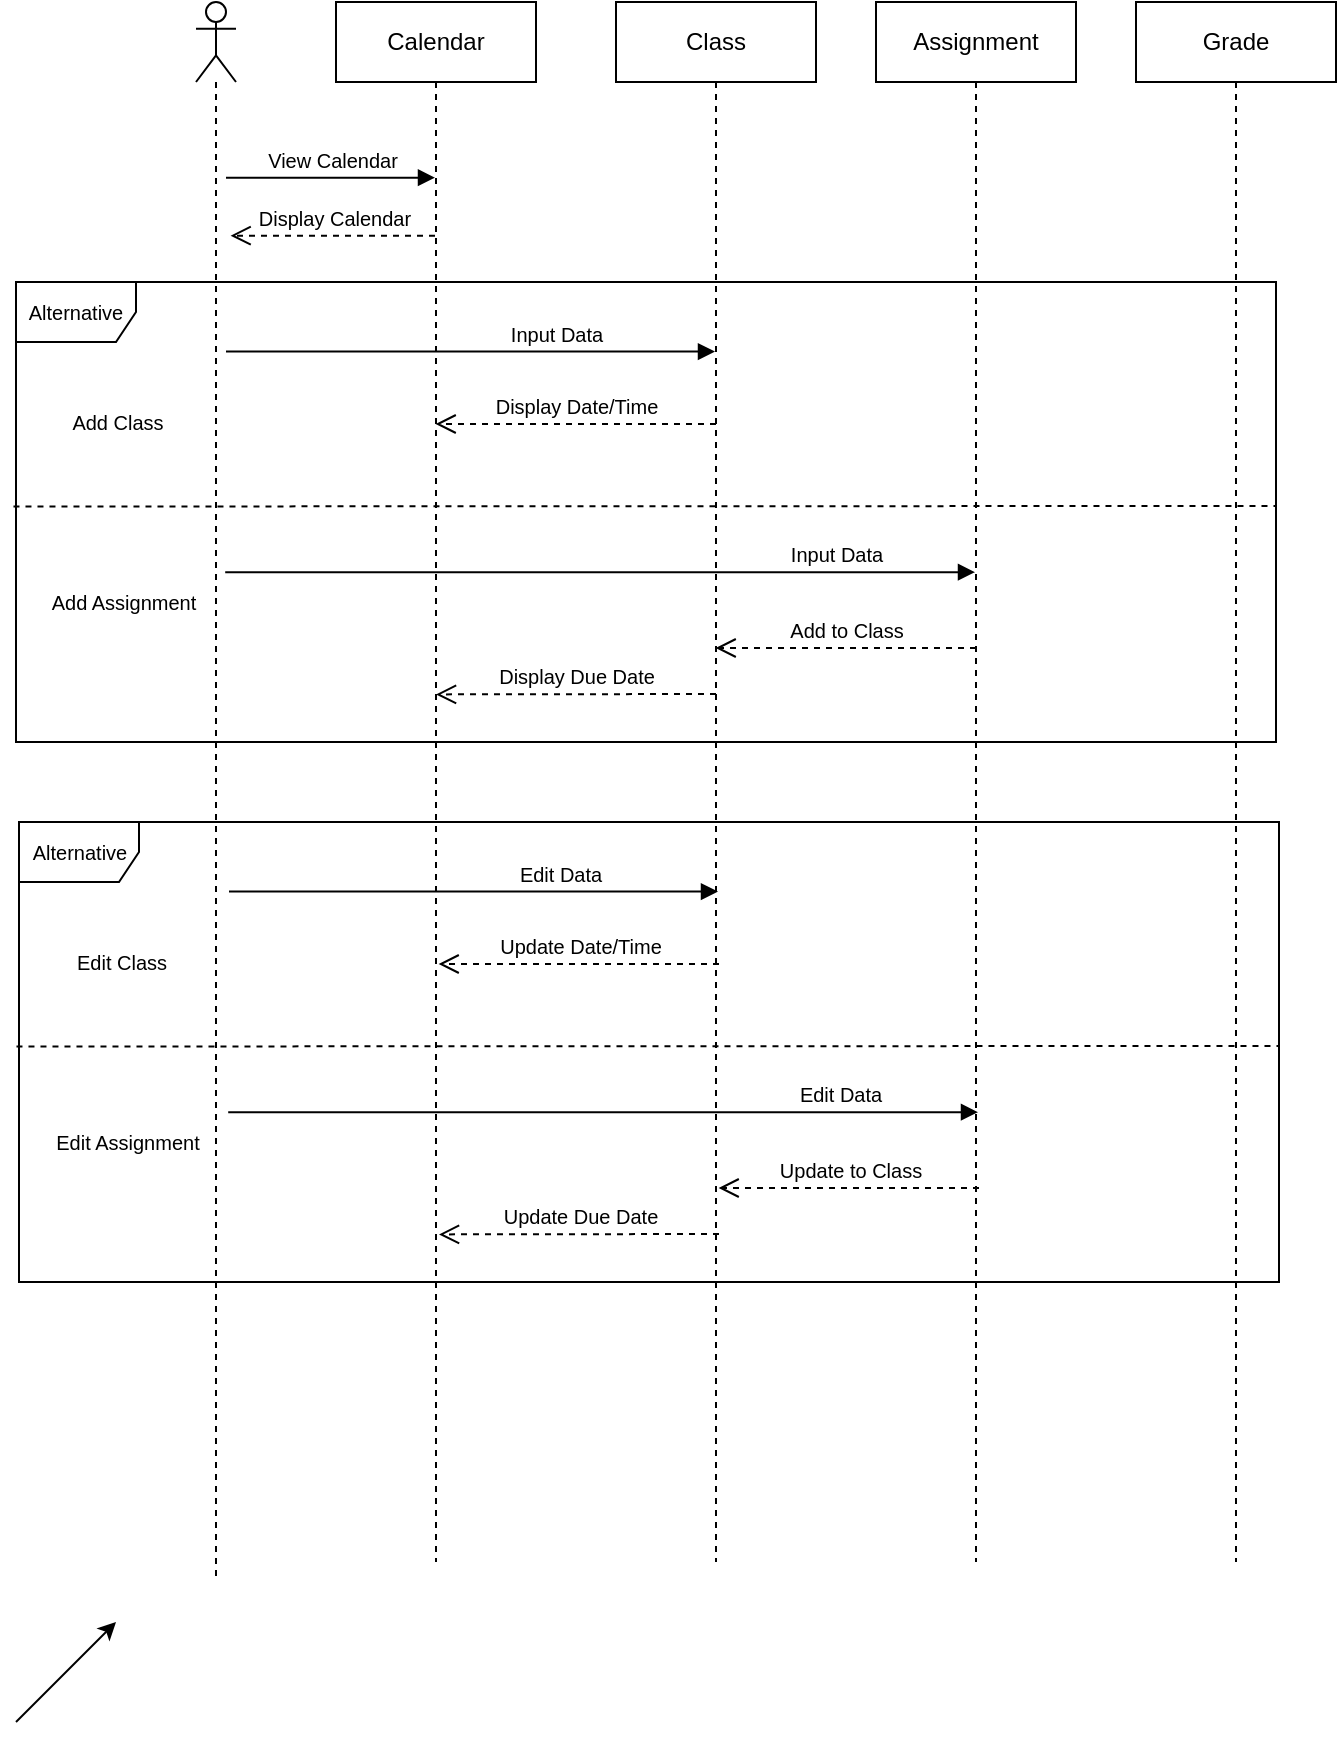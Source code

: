 <mxfile version="12.2.3" type="github" pages="1">
  <diagram id="DYiv6ho6aOKQlm7IbqUo" name="Page-1">
    <mxGraphModel dx="1059" dy="567" grid="1" gridSize="10" guides="1" tooltips="1" connect="1" arrows="1" fold="1" page="1" pageScale="1" pageWidth="850" pageHeight="1100" math="0" shadow="0">
      <root>
        <mxCell id="0"/>
        <mxCell id="1" parent="0"/>
        <mxCell id="kfKHrsnDWXwaTQU-DB87-9" value="Alternative" style="shape=umlFrame;whiteSpace=wrap;html=1;fontSize=10;verticalAlign=middle;align=center;" vertex="1" parent="1">
          <mxGeometry x="70" y="180" width="630" height="230" as="geometry"/>
        </mxCell>
        <mxCell id="WDv6F4QW04f4AdGiOpo--1" value="" style="shape=umlLifeline;participant=umlActor;perimeter=lifelinePerimeter;whiteSpace=wrap;html=1;container=1;collapsible=0;recursiveResize=0;verticalAlign=top;spacingTop=36;labelBackgroundColor=#ffffff;outlineConnect=0;" parent="1" vertex="1">
          <mxGeometry x="160" y="40" width="20" height="790" as="geometry"/>
        </mxCell>
        <mxCell id="WDv6F4QW04f4AdGiOpo--2" value="Calendar" style="shape=umlLifeline;perimeter=lifelinePerimeter;whiteSpace=wrap;html=1;container=1;collapsible=0;recursiveResize=0;outlineConnect=0;" parent="1" vertex="1">
          <mxGeometry x="230" y="40" width="100" height="780" as="geometry"/>
        </mxCell>
        <mxCell id="WDv6F4QW04f4AdGiOpo--3" value="Class" style="shape=umlLifeline;perimeter=lifelinePerimeter;whiteSpace=wrap;html=1;container=1;collapsible=0;recursiveResize=0;outlineConnect=0;" parent="1" vertex="1">
          <mxGeometry x="370" y="40" width="100" height="780" as="geometry"/>
        </mxCell>
        <mxCell id="WDv6F4QW04f4AdGiOpo--4" value="Assignment" style="shape=umlLifeline;perimeter=lifelinePerimeter;whiteSpace=wrap;html=1;container=1;collapsible=0;recursiveResize=0;outlineConnect=0;" parent="1" vertex="1">
          <mxGeometry x="500" y="40" width="100" height="780" as="geometry"/>
        </mxCell>
        <mxCell id="WDv6F4QW04f4AdGiOpo--8" value="Grade" style="shape=umlLifeline;perimeter=lifelinePerimeter;whiteSpace=wrap;html=1;container=1;collapsible=0;recursiveResize=0;outlineConnect=0;" parent="1" vertex="1">
          <mxGeometry x="630" y="40" width="100" height="780" as="geometry"/>
        </mxCell>
        <mxCell id="WDv6F4QW04f4AdGiOpo--9" value="View Calendar" style="html=1;verticalAlign=bottom;endArrow=block;exitX=1;exitY=0.096;exitDx=0;exitDy=0;exitPerimeter=0;fontSize=10;" parent="1" target="WDv6F4QW04f4AdGiOpo--2" edge="1">
          <mxGeometry width="80" relative="1" as="geometry">
            <mxPoint x="175" y="127.84" as="sourcePoint"/>
            <mxPoint x="260" y="120" as="targetPoint"/>
          </mxGeometry>
        </mxCell>
        <mxCell id="WDv6F4QW04f4AdGiOpo--10" value="Display Calendar" style="html=1;verticalAlign=bottom;endArrow=open;dashed=1;endSize=8;entryX=1.229;entryY=0.196;entryDx=0;entryDy=0;entryPerimeter=0;fontSize=10;" parent="1" edge="1" source="WDv6F4QW04f4AdGiOpo--2">
          <mxGeometry relative="1" as="geometry">
            <mxPoint x="280" y="150" as="sourcePoint"/>
            <mxPoint x="177.29" y="156.84" as="targetPoint"/>
          </mxGeometry>
        </mxCell>
        <mxCell id="WDv6F4QW04f4AdGiOpo--16" value="Input Data" style="html=1;verticalAlign=bottom;endArrow=block;fontSize=10;exitX=1;exitY=0.494;exitDx=0;exitDy=0;exitPerimeter=0;" parent="1" edge="1">
          <mxGeometry x="0.35" width="80" relative="1" as="geometry">
            <mxPoint x="175" y="214.8" as="sourcePoint"/>
            <mxPoint x="419.5" y="214.8" as="targetPoint"/>
            <mxPoint as="offset"/>
          </mxGeometry>
        </mxCell>
        <mxCell id="kfKHrsnDWXwaTQU-DB87-1" value="Display Date/Time" style="html=1;verticalAlign=bottom;endArrow=open;dashed=1;endSize=8;fontSize=10;" edge="1" parent="1">
          <mxGeometry relative="1" as="geometry">
            <mxPoint x="420" y="251" as="sourcePoint"/>
            <mxPoint x="279.81" y="251.0" as="targetPoint"/>
          </mxGeometry>
        </mxCell>
        <mxCell id="kfKHrsnDWXwaTQU-DB87-2" value="Input Data" style="html=1;verticalAlign=bottom;endArrow=block;exitX=0.96;exitY=0.621;exitDx=0;exitDy=0;exitPerimeter=0;fontSize=10;" edge="1" parent="1">
          <mxGeometry x="0.629" width="80" relative="1" as="geometry">
            <mxPoint x="174.6" y="325.09" as="sourcePoint"/>
            <mxPoint x="549.5" y="325.09" as="targetPoint"/>
            <mxPoint as="offset"/>
          </mxGeometry>
        </mxCell>
        <mxCell id="kfKHrsnDWXwaTQU-DB87-7" value="Add to Class" style="html=1;verticalAlign=bottom;endArrow=open;dashed=1;endSize=8;fontSize=10;" edge="1" parent="1">
          <mxGeometry relative="1" as="geometry">
            <mxPoint x="550" y="363" as="sourcePoint"/>
            <mxPoint x="419.81" y="363.0" as="targetPoint"/>
          </mxGeometry>
        </mxCell>
        <mxCell id="kfKHrsnDWXwaTQU-DB87-8" value="Display Due Date" style="html=1;verticalAlign=bottom;endArrow=open;dashed=1;endSize=8;fontSize=10;entryX=0.5;entryY=0.564;entryDx=0;entryDy=0;entryPerimeter=0;" edge="1" parent="1">
          <mxGeometry relative="1" as="geometry">
            <mxPoint x="420" y="386" as="sourcePoint"/>
            <mxPoint x="280" y="386.2" as="targetPoint"/>
          </mxGeometry>
        </mxCell>
        <mxCell id="kfKHrsnDWXwaTQU-DB87-11" value="" style="endArrow=none;dashed=1;html=1;fontSize=10;exitX=-0.002;exitY=0.488;exitDx=0;exitDy=0;exitPerimeter=0;" edge="1" parent="1" source="kfKHrsnDWXwaTQU-DB87-9">
          <mxGeometry width="50" height="50" relative="1" as="geometry">
            <mxPoint x="91" y="292" as="sourcePoint"/>
            <mxPoint x="700" y="292" as="targetPoint"/>
          </mxGeometry>
        </mxCell>
        <mxCell id="kfKHrsnDWXwaTQU-DB87-13" value="Add Class" style="text;html=1;strokeColor=none;fillColor=none;align=center;verticalAlign=middle;whiteSpace=wrap;rounded=0;fontSize=10;" vertex="1" parent="1">
          <mxGeometry x="81" y="220" width="80" height="60" as="geometry"/>
        </mxCell>
        <mxCell id="kfKHrsnDWXwaTQU-DB87-16" value="Add Assignment" style="text;html=1;strokeColor=none;fillColor=none;align=center;verticalAlign=middle;whiteSpace=wrap;rounded=0;fontSize=10;" vertex="1" parent="1">
          <mxGeometry x="84" y="310" width="80" height="60" as="geometry"/>
        </mxCell>
        <mxCell id="kfKHrsnDWXwaTQU-DB87-36" value="Alternative" style="shape=umlFrame;whiteSpace=wrap;html=1;fontSize=10;verticalAlign=middle;align=center;" vertex="1" parent="1">
          <mxGeometry x="71.5" y="450" width="630" height="230" as="geometry"/>
        </mxCell>
        <mxCell id="kfKHrsnDWXwaTQU-DB87-37" value="Edit Data" style="html=1;verticalAlign=bottom;endArrow=block;fontSize=10;exitX=1;exitY=0.494;exitDx=0;exitDy=0;exitPerimeter=0;" edge="1" parent="1">
          <mxGeometry x="0.35" width="80" relative="1" as="geometry">
            <mxPoint x="176.5" y="484.8" as="sourcePoint"/>
            <mxPoint x="421" y="484.8" as="targetPoint"/>
            <mxPoint as="offset"/>
          </mxGeometry>
        </mxCell>
        <mxCell id="kfKHrsnDWXwaTQU-DB87-38" value="Update Date/Time" style="html=1;verticalAlign=bottom;endArrow=open;dashed=1;endSize=8;fontSize=10;" edge="1" parent="1">
          <mxGeometry relative="1" as="geometry">
            <mxPoint x="421.5" y="521" as="sourcePoint"/>
            <mxPoint x="281.31" y="521" as="targetPoint"/>
          </mxGeometry>
        </mxCell>
        <mxCell id="kfKHrsnDWXwaTQU-DB87-39" value="Edit Data" style="html=1;verticalAlign=bottom;endArrow=block;exitX=0.96;exitY=0.621;exitDx=0;exitDy=0;exitPerimeter=0;fontSize=10;" edge="1" parent="1">
          <mxGeometry x="0.629" width="80" relative="1" as="geometry">
            <mxPoint x="176.1" y="595.09" as="sourcePoint"/>
            <mxPoint x="551" y="595.09" as="targetPoint"/>
            <mxPoint as="offset"/>
          </mxGeometry>
        </mxCell>
        <mxCell id="kfKHrsnDWXwaTQU-DB87-40" value="Update to Class" style="html=1;verticalAlign=bottom;endArrow=open;dashed=1;endSize=8;fontSize=10;" edge="1" parent="1">
          <mxGeometry relative="1" as="geometry">
            <mxPoint x="551.5" y="633" as="sourcePoint"/>
            <mxPoint x="421.31" y="633.0" as="targetPoint"/>
          </mxGeometry>
        </mxCell>
        <mxCell id="kfKHrsnDWXwaTQU-DB87-41" value="Update Due Date" style="html=1;verticalAlign=bottom;endArrow=open;dashed=1;endSize=8;fontSize=10;entryX=0.5;entryY=0.564;entryDx=0;entryDy=0;entryPerimeter=0;" edge="1" parent="1">
          <mxGeometry relative="1" as="geometry">
            <mxPoint x="421.5" y="656" as="sourcePoint"/>
            <mxPoint x="281.5" y="656.2" as="targetPoint"/>
          </mxGeometry>
        </mxCell>
        <mxCell id="kfKHrsnDWXwaTQU-DB87-42" value="" style="endArrow=none;dashed=1;html=1;fontSize=10;exitX=-0.002;exitY=0.488;exitDx=0;exitDy=0;exitPerimeter=0;" edge="1" parent="1" source="kfKHrsnDWXwaTQU-DB87-36">
          <mxGeometry width="50" height="50" relative="1" as="geometry">
            <mxPoint x="92.5" y="562" as="sourcePoint"/>
            <mxPoint x="701.5" y="562" as="targetPoint"/>
          </mxGeometry>
        </mxCell>
        <mxCell id="kfKHrsnDWXwaTQU-DB87-43" value="Edit Class" style="text;html=1;strokeColor=none;fillColor=none;align=center;verticalAlign=middle;whiteSpace=wrap;rounded=0;fontSize=10;" vertex="1" parent="1">
          <mxGeometry x="82.5" y="490" width="80" height="60" as="geometry"/>
        </mxCell>
        <mxCell id="kfKHrsnDWXwaTQU-DB87-44" value="Edit Assignment" style="text;html=1;strokeColor=none;fillColor=none;align=center;verticalAlign=middle;whiteSpace=wrap;rounded=0;fontSize=10;" vertex="1" parent="1">
          <mxGeometry x="85.5" y="580" width="80" height="60" as="geometry"/>
        </mxCell>
        <mxCell id="kfKHrsnDWXwaTQU-DB87-45" value="" style="endArrow=classic;html=1;fontSize=10;" edge="1" parent="1">
          <mxGeometry width="50" height="50" relative="1" as="geometry">
            <mxPoint x="70" y="900" as="sourcePoint"/>
            <mxPoint x="120" y="850" as="targetPoint"/>
          </mxGeometry>
        </mxCell>
      </root>
    </mxGraphModel>
  </diagram>
</mxfile>

